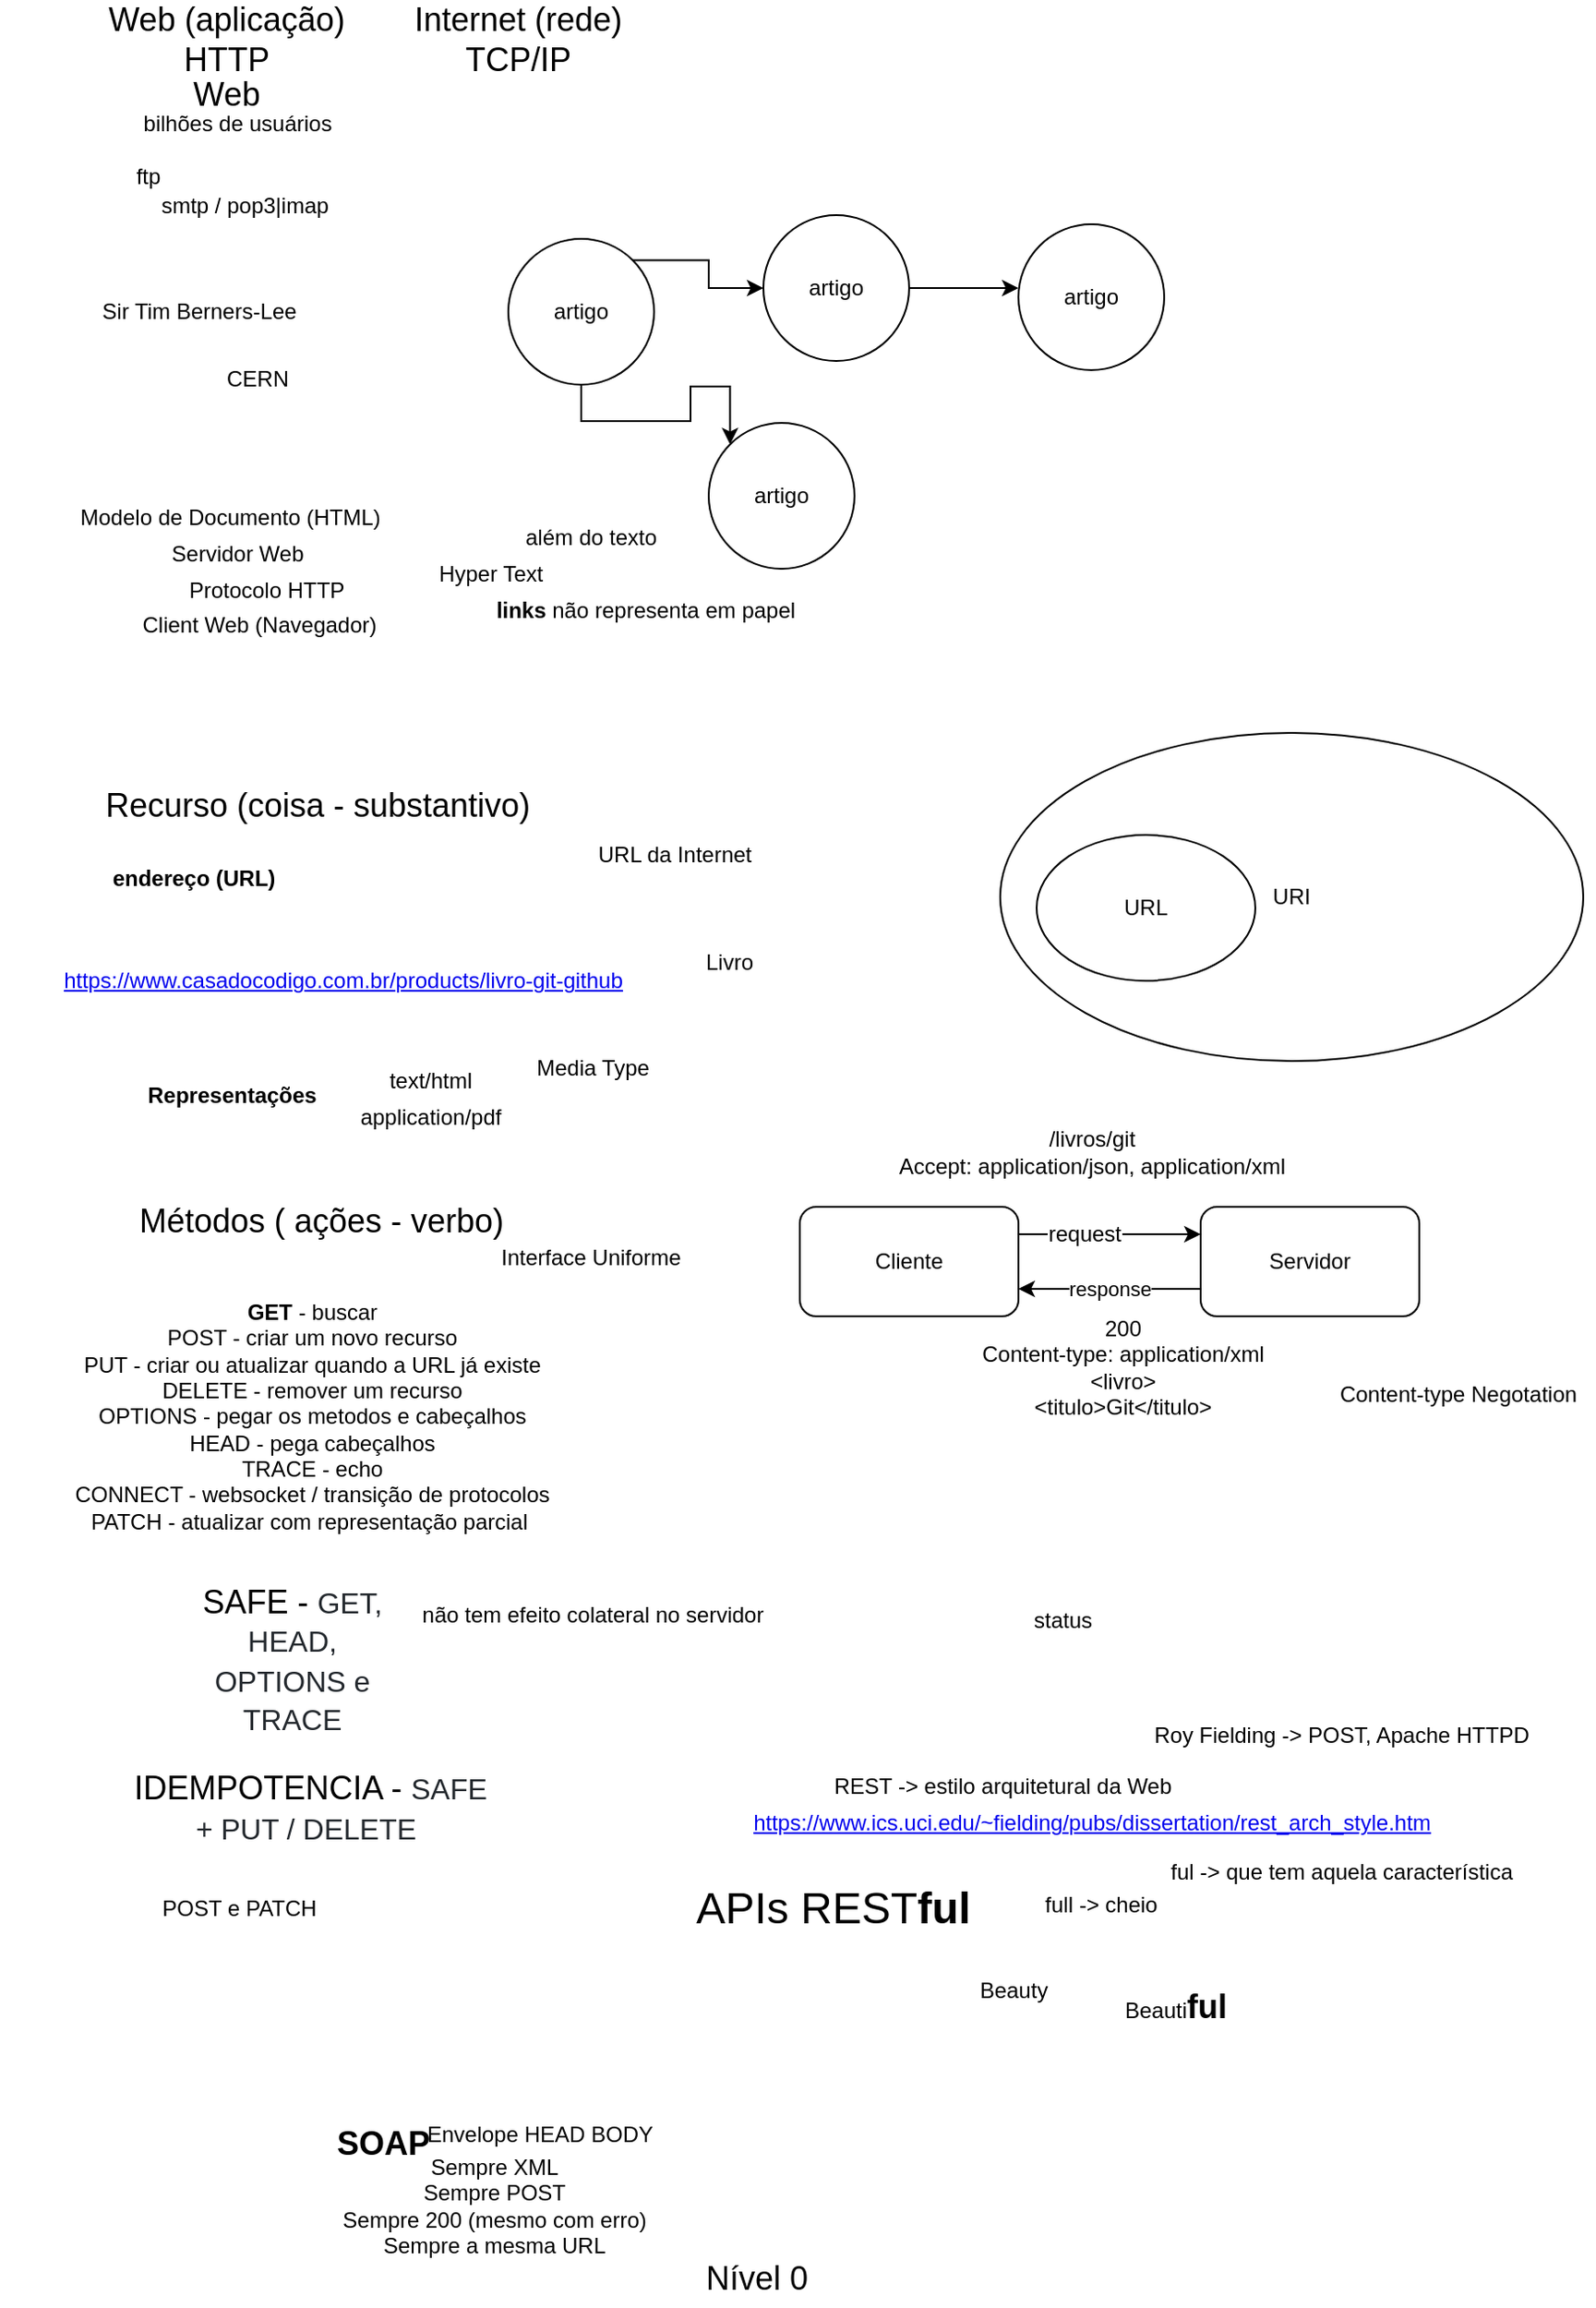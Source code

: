 <mxfile version="12.9.6" type="device"><diagram id="NgQXQekOn5Z2WL9wLojy" name="Page-1"><mxGraphModel dx="1718" dy="448" grid="1" gridSize="10" guides="1" tooltips="1" connect="1" arrows="1" fold="1" page="1" pageScale="1" pageWidth="850" pageHeight="1100" math="0" shadow="0"><root><mxCell id="0"/><mxCell id="1" parent="0"/><mxCell id="wbx8_XmFRSw6jF5A3NlM-41" value="URI" style="ellipse;whiteSpace=wrap;html=1;" vertex="1" parent="1"><mxGeometry x="530" y="430" width="320" height="180" as="geometry"/></mxCell><mxCell id="wbx8_XmFRSw6jF5A3NlM-1" value="&lt;font style=&quot;font-size: 18px&quot;&gt;Web (aplicação)&lt;br&gt;HTTP&lt;br&gt;&lt;/font&gt;" style="text;html=1;align=center;verticalAlign=middle;resizable=0;points=[];autosize=1;" vertex="1" parent="1"><mxGeometry x="30" y="30" width="150" height="40" as="geometry"/></mxCell><mxCell id="wbx8_XmFRSw6jF5A3NlM-2" value="&lt;font style=&quot;font-size: 18px&quot;&gt;Internet (rede)&lt;br&gt;TCP/IP&lt;br&gt;&lt;/font&gt;" style="text;html=1;align=center;verticalAlign=middle;resizable=0;points=[];autosize=1;" vertex="1" parent="1"><mxGeometry x="200" y="30" width="130" height="40" as="geometry"/></mxCell><mxCell id="wbx8_XmFRSw6jF5A3NlM-4" value="ftp" style="text;html=1;align=center;verticalAlign=middle;resizable=0;points=[];autosize=1;" vertex="1" parent="1"><mxGeometry x="47" y="115" width="30" height="20" as="geometry"/></mxCell><mxCell id="wbx8_XmFRSw6jF5A3NlM-5" value="smtp / pop3|imap" style="text;html=1;align=center;verticalAlign=middle;resizable=0;points=[];autosize=1;" vertex="1" parent="1"><mxGeometry x="60" y="131" width="110" height="20" as="geometry"/></mxCell><mxCell id="wbx8_XmFRSw6jF5A3NlM-6" value="bilhões de usuários" style="text;html=1;align=center;verticalAlign=middle;resizable=0;points=[];autosize=1;" vertex="1" parent="1"><mxGeometry x="51" y="86" width="120" height="20" as="geometry"/></mxCell><mxCell id="wbx8_XmFRSw6jF5A3NlM-7" value="Sir Tim Berners-Lee" style="text;html=1;align=center;verticalAlign=middle;resizable=0;points=[];autosize=1;" vertex="1" parent="1"><mxGeometry x="30" y="189" width="120" height="20" as="geometry"/></mxCell><mxCell id="wbx8_XmFRSw6jF5A3NlM-8" value="CERN" style="text;html=1;align=center;verticalAlign=middle;resizable=0;points=[];autosize=1;" vertex="1" parent="1"><mxGeometry x="97" y="226" width="50" height="20" as="geometry"/></mxCell><mxCell id="wbx8_XmFRSw6jF5A3NlM-12" style="edgeStyle=orthogonalEdgeStyle;rounded=0;orthogonalLoop=1;jettySize=auto;html=1;exitX=1;exitY=0;exitDx=0;exitDy=0;" edge="1" parent="1" source="wbx8_XmFRSw6jF5A3NlM-9" target="wbx8_XmFRSw6jF5A3NlM-10"><mxGeometry relative="1" as="geometry"/></mxCell><mxCell id="wbx8_XmFRSw6jF5A3NlM-13" style="edgeStyle=orthogonalEdgeStyle;rounded=0;orthogonalLoop=1;jettySize=auto;html=1;exitX=0.5;exitY=1;exitDx=0;exitDy=0;entryX=0;entryY=0;entryDx=0;entryDy=0;" edge="1" parent="1" source="wbx8_XmFRSw6jF5A3NlM-9" target="wbx8_XmFRSw6jF5A3NlM-11"><mxGeometry relative="1" as="geometry"/></mxCell><mxCell id="wbx8_XmFRSw6jF5A3NlM-9" value="artigo" style="ellipse;whiteSpace=wrap;html=1;aspect=fixed;" vertex="1" parent="1"><mxGeometry x="260" y="159" width="80" height="80" as="geometry"/></mxCell><mxCell id="wbx8_XmFRSw6jF5A3NlM-14" style="edgeStyle=orthogonalEdgeStyle;rounded=0;orthogonalLoop=1;jettySize=auto;html=1;exitX=1;exitY=0.5;exitDx=0;exitDy=0;" edge="1" parent="1" source="wbx8_XmFRSw6jF5A3NlM-10"><mxGeometry relative="1" as="geometry"><mxPoint x="540" y="186" as="targetPoint"/></mxGeometry></mxCell><mxCell id="wbx8_XmFRSw6jF5A3NlM-10" value="artigo" style="ellipse;whiteSpace=wrap;html=1;aspect=fixed;" vertex="1" parent="1"><mxGeometry x="400" y="146" width="80" height="80" as="geometry"/></mxCell><mxCell id="wbx8_XmFRSw6jF5A3NlM-11" value="artigo" style="ellipse;whiteSpace=wrap;html=1;aspect=fixed;" vertex="1" parent="1"><mxGeometry x="370" y="260" width="80" height="80" as="geometry"/></mxCell><mxCell id="wbx8_XmFRSw6jF5A3NlM-15" value="&lt;font style=&quot;font-size: 18px&quot;&gt;Web&lt;/font&gt;" style="text;html=1;align=center;verticalAlign=middle;resizable=0;points=[];autosize=1;" vertex="1" parent="1"><mxGeometry x="80" y="70" width="50" height="20" as="geometry"/></mxCell><mxCell id="wbx8_XmFRSw6jF5A3NlM-16" value="artigo" style="ellipse;whiteSpace=wrap;html=1;aspect=fixed;" vertex="1" parent="1"><mxGeometry x="540" y="151" width="80" height="80" as="geometry"/></mxCell><mxCell id="wbx8_XmFRSw6jF5A3NlM-17" value="Modelo de Documento (HTML)" style="text;html=1;align=center;verticalAlign=middle;resizable=0;points=[];autosize=1;" vertex="1" parent="1"><mxGeometry x="17" y="302" width="180" height="20" as="geometry"/></mxCell><mxCell id="wbx8_XmFRSw6jF5A3NlM-18" value="Servidor Web" style="text;html=1;align=center;verticalAlign=middle;resizable=0;points=[];autosize=1;" vertex="1" parent="1"><mxGeometry x="66" y="322" width="90" height="20" as="geometry"/></mxCell><mxCell id="wbx8_XmFRSw6jF5A3NlM-21" value="Client Web (Navegador)" style="text;html=1;align=center;verticalAlign=middle;resizable=0;points=[];autosize=1;" vertex="1" parent="1"><mxGeometry x="53" y="361" width="140" height="20" as="geometry"/></mxCell><mxCell id="wbx8_XmFRSw6jF5A3NlM-24" value="Protocolo HTTP" style="text;html=1;align=center;verticalAlign=middle;resizable=0;points=[];autosize=1;" vertex="1" parent="1"><mxGeometry x="77" y="342" width="100" height="20" as="geometry"/></mxCell><mxCell id="wbx8_XmFRSw6jF5A3NlM-25" value="Hyper Text" style="text;html=1;align=center;verticalAlign=middle;resizable=0;points=[];autosize=1;" vertex="1" parent="1"><mxGeometry x="215" y="333" width="70" height="20" as="geometry"/></mxCell><mxCell id="wbx8_XmFRSw6jF5A3NlM-26" value="além do texto" style="text;html=1;align=center;verticalAlign=middle;resizable=0;points=[];autosize=1;" vertex="1" parent="1"><mxGeometry x="260" y="313" width="90" height="20" as="geometry"/></mxCell><mxCell id="wbx8_XmFRSw6jF5A3NlM-27" value="&lt;b&gt;links&lt;/b&gt; não representa em papel" style="text;html=1;align=center;verticalAlign=middle;resizable=0;points=[];autosize=1;" vertex="1" parent="1"><mxGeometry x="245" y="353" width="180" height="20" as="geometry"/></mxCell><mxCell id="wbx8_XmFRSw6jF5A3NlM-29" value="&lt;font style=&quot;font-size: 18px&quot;&gt;Recurso (coisa - substantivo)&lt;/font&gt;" style="text;html=1;align=center;verticalAlign=middle;resizable=0;points=[];autosize=1;" vertex="1" parent="1"><mxGeometry x="30" y="460" width="250" height="20" as="geometry"/></mxCell><mxCell id="wbx8_XmFRSw6jF5A3NlM-30" value="&lt;b&gt;endereço (URL)&lt;/b&gt;" style="text;html=1;align=center;verticalAlign=middle;resizable=0;points=[];autosize=1;" vertex="1" parent="1"><mxGeometry x="37" y="500" width="100" height="20" as="geometry"/></mxCell><mxCell id="wbx8_XmFRSw6jF5A3NlM-31" value="URL da Internet" style="text;html=1;align=center;verticalAlign=middle;resizable=0;points=[];autosize=1;" vertex="1" parent="1"><mxGeometry x="301" y="487" width="100" height="20" as="geometry"/></mxCell><mxCell id="wbx8_XmFRSw6jF5A3NlM-35" value="&lt;a href=&quot;https://www.casadocodigo.com.br/products/livro-git-github&quot;&gt;https://www.casadocodigo.com.br/products/livro-git-github&lt;/a&gt;" style="text;html=1;align=center;verticalAlign=middle;resizable=0;points=[];autosize=1;" vertex="1" parent="1"><mxGeometry x="9" y="556" width="320" height="20" as="geometry"/></mxCell><mxCell id="wbx8_XmFRSw6jF5A3NlM-36" value="Livro" style="text;html=1;align=center;verticalAlign=middle;resizable=0;points=[];autosize=1;" vertex="1" parent="1"><mxGeometry x="361" y="546" width="40" height="20" as="geometry"/></mxCell><mxCell id="wbx8_XmFRSw6jF5A3NlM-37" value="&lt;b&gt;Representações&lt;/b&gt;" style="text;html=1;align=center;verticalAlign=middle;resizable=0;points=[];autosize=1;" vertex="1" parent="1"><mxGeometry x="53" y="619" width="110" height="20" as="geometry"/></mxCell><mxCell id="wbx8_XmFRSw6jF5A3NlM-38" value="text/html" style="text;html=1;align=center;verticalAlign=middle;resizable=0;points=[];autosize=1;" vertex="1" parent="1"><mxGeometry x="187" y="611" width="60" height="20" as="geometry"/></mxCell><mxCell id="wbx8_XmFRSw6jF5A3NlM-39" value="Media Type" style="text;html=1;align=center;verticalAlign=middle;resizable=0;points=[];autosize=1;" vertex="1" parent="1"><mxGeometry x="266" y="604" width="80" height="20" as="geometry"/></mxCell><mxCell id="wbx8_XmFRSw6jF5A3NlM-40" value="URL" style="ellipse;whiteSpace=wrap;html=1;" vertex="1" parent="1"><mxGeometry x="550" y="486" width="120" height="80" as="geometry"/></mxCell><mxCell id="wbx8_XmFRSw6jF5A3NlM-42" value="application/pdf" style="text;html=1;align=center;verticalAlign=middle;resizable=0;points=[];autosize=1;" vertex="1" parent="1"><mxGeometry x="172" y="631" width="90" height="20" as="geometry"/></mxCell><mxCell id="wbx8_XmFRSw6jF5A3NlM-47" value="&lt;font style=&quot;font-size: 18px&quot;&gt;Métodos ( ações - verbo)&lt;/font&gt;" style="text;html=1;align=center;verticalAlign=middle;resizable=0;points=[];autosize=1;" vertex="1" parent="1"><mxGeometry x="47" y="688" width="220" height="20" as="geometry"/></mxCell><mxCell id="wbx8_XmFRSw6jF5A3NlM-48" value="&lt;b&gt;GET&lt;/b&gt; - buscar&lt;br&gt;POST - criar um novo recurso&lt;br&gt;PUT - criar ou atualizar quando a URL já existe&lt;br&gt;DELETE - remover um recurso&lt;br&gt;OPTIONS - pegar os metodos e cabeçalhos&lt;br&gt;HEAD - pega cabeçalhos&lt;br&gt;TRACE - echo&lt;br&gt;CONNECT - websocket / transição de protocolos&lt;br&gt;PATCH - atualizar com representação parcial&amp;nbsp;" style="text;html=1;align=center;verticalAlign=middle;resizable=0;points=[];autosize=1;" vertex="1" parent="1"><mxGeometry x="12" y="740" width="280" height="130" as="geometry"/></mxCell><mxCell id="wbx8_XmFRSw6jF5A3NlM-49" value="Interface Uniforme" style="text;html=1;align=center;verticalAlign=middle;resizable=0;points=[];autosize=1;" vertex="1" parent="1"><mxGeometry x="250" y="708" width="110" height="20" as="geometry"/></mxCell><mxCell id="wbx8_XmFRSw6jF5A3NlM-53" style="edgeStyle=orthogonalEdgeStyle;rounded=0;orthogonalLoop=1;jettySize=auto;html=1;exitX=1;exitY=0.25;exitDx=0;exitDy=0;entryX=0;entryY=0.25;entryDx=0;entryDy=0;" edge="1" parent="1" source="wbx8_XmFRSw6jF5A3NlM-51" target="wbx8_XmFRSw6jF5A3NlM-52"><mxGeometry relative="1" as="geometry"/></mxCell><mxCell id="wbx8_XmFRSw6jF5A3NlM-55" value="request" style="text;html=1;align=center;verticalAlign=middle;resizable=0;points=[];labelBackgroundColor=#ffffff;" vertex="1" connectable="0" parent="wbx8_XmFRSw6jF5A3NlM-53"><mxGeometry x="-0.28" relative="1" as="geometry"><mxPoint as="offset"/></mxGeometry></mxCell><mxCell id="wbx8_XmFRSw6jF5A3NlM-51" value="Cliente" style="rounded=1;whiteSpace=wrap;html=1;" vertex="1" parent="1"><mxGeometry x="420" y="690" width="120" height="60" as="geometry"/></mxCell><mxCell id="wbx8_XmFRSw6jF5A3NlM-54" value="response" style="edgeStyle=orthogonalEdgeStyle;rounded=0;orthogonalLoop=1;jettySize=auto;html=1;exitX=0;exitY=0.75;exitDx=0;exitDy=0;entryX=1;entryY=0.75;entryDx=0;entryDy=0;" edge="1" parent="1" source="wbx8_XmFRSw6jF5A3NlM-52" target="wbx8_XmFRSw6jF5A3NlM-51"><mxGeometry relative="1" as="geometry"/></mxCell><mxCell id="wbx8_XmFRSw6jF5A3NlM-52" value="Servidor" style="rounded=1;whiteSpace=wrap;html=1;" vertex="1" parent="1"><mxGeometry x="640" y="690" width="120" height="60" as="geometry"/></mxCell><mxCell id="wbx8_XmFRSw6jF5A3NlM-59" value="&lt;font style=&quot;font-size: 18px&quot;&gt;SAFE -&amp;nbsp;&lt;span style=&quot;color: rgb(36 , 41 , 46) ; font-family: , &amp;#34;blinkmacsystemfont&amp;#34; , &amp;#34;segoe ui&amp;#34; , &amp;#34;helvetica&amp;#34; , &amp;#34;arial&amp;#34; , sans-serif , &amp;#34;apple color emoji&amp;#34; , &amp;#34;segoe ui emoji&amp;#34; ; font-size: 16px ; white-space: normal ; background-color: rgb(255 , 255 , 255)&quot;&gt;GET, HEAD, OPTIONS e TRACE&lt;/span&gt;&lt;br&gt;&amp;nbsp;&lt;/font&gt;" style="text;html=1;align=center;verticalAlign=middle;resizable=0;points=[];autosize=1;" vertex="1" parent="1"><mxGeometry x="-19" y="930" width="320" height="40" as="geometry"/></mxCell><mxCell id="wbx8_XmFRSw6jF5A3NlM-60" value="&lt;font style=&quot;font-size: 18px&quot;&gt;IDEMPOTENCIA - &lt;/font&gt;&lt;font&gt;&lt;font color=&quot;#24292e&quot;&gt;&lt;span style=&quot;font-size: 16px ; white-space: normal ; background-color: rgb(255 , 255 , 255)&quot;&gt;SAFE + PUT / DELETE&lt;/span&gt;&lt;/font&gt;&lt;span style=&quot;font-size: 18px&quot;&gt;&amp;nbsp;&lt;/span&gt;&lt;/font&gt;" style="text;html=1;align=center;verticalAlign=middle;resizable=0;points=[];autosize=1;" vertex="1" parent="1"><mxGeometry x="-19" y="1010" width="340" height="20" as="geometry"/></mxCell><mxCell id="wbx8_XmFRSw6jF5A3NlM-61" value="POST e PATCH" style="text;html=1;align=center;verticalAlign=middle;resizable=0;points=[];autosize=1;" vertex="1" parent="1"><mxGeometry x="62" y="1065" width="100" height="20" as="geometry"/></mxCell><mxCell id="wbx8_XmFRSw6jF5A3NlM-62" value="não tem efeito colateral no servidor" style="text;html=1;align=center;verticalAlign=middle;resizable=0;points=[];autosize=1;" vertex="1" parent="1"><mxGeometry x="206" y="904" width="200" height="20" as="geometry"/></mxCell><mxCell id="wbx8_XmFRSw6jF5A3NlM-63" value="/livros/git&lt;br&gt;Accept: application/json, application/xml" style="text;html=1;align=center;verticalAlign=middle;resizable=0;points=[];autosize=1;" vertex="1" parent="1"><mxGeometry x="465" y="645" width="230" height="30" as="geometry"/></mxCell><mxCell id="wbx8_XmFRSw6jF5A3NlM-64" value="200&lt;br&gt;Content-type: application/xml&lt;br&gt;&amp;lt;livro&amp;gt;&lt;br&gt;&amp;lt;titulo&amp;gt;Git&amp;lt;/titulo&amp;gt;&lt;br&gt;" style="text;html=1;align=center;verticalAlign=middle;resizable=0;points=[];autosize=1;" vertex="1" parent="1"><mxGeometry x="512" y="748" width="170" height="60" as="geometry"/></mxCell><mxCell id="wbx8_XmFRSw6jF5A3NlM-65" value="Content-type Negotation" style="text;html=1;align=center;verticalAlign=middle;resizable=0;points=[];autosize=1;" vertex="1" parent="1"><mxGeometry x="706" y="783" width="150" height="20" as="geometry"/></mxCell><mxCell id="wbx8_XmFRSw6jF5A3NlM-66" value="status" style="text;html=1;align=center;verticalAlign=middle;resizable=0;points=[];autosize=1;" vertex="1" parent="1"><mxGeometry x="539" y="907" width="50" height="20" as="geometry"/></mxCell><mxCell id="wbx8_XmFRSw6jF5A3NlM-67" value="REST -&amp;gt; estilo arquitetural da Web" style="text;html=1;align=center;verticalAlign=middle;resizable=0;points=[];autosize=1;" vertex="1" parent="1"><mxGeometry x="431" y="998" width="200" height="20" as="geometry"/></mxCell><mxCell id="wbx8_XmFRSw6jF5A3NlM-68" value="Roy Fielding -&amp;gt; POST, Apache HTTPD" style="text;html=1;align=center;verticalAlign=middle;resizable=0;points=[];autosize=1;" vertex="1" parent="1"><mxGeometry x="607" y="970" width="220" height="20" as="geometry"/></mxCell><mxCell id="wbx8_XmFRSw6jF5A3NlM-69" value="&lt;a href=&quot;https://www.ics.uci.edu/~fielding/pubs/dissertation/rest_arch_style.htm&quot;&gt;https://www.ics.uci.edu/~fielding/pubs/dissertation/rest_arch_style.htm&lt;/a&gt;" style="text;html=1;align=center;verticalAlign=middle;resizable=0;points=[];autosize=1;" vertex="1" parent="1"><mxGeometry x="385" y="1018" width="390" height="20" as="geometry"/></mxCell><mxCell id="wbx8_XmFRSw6jF5A3NlM-70" value="&lt;font style=&quot;font-size: 24px&quot;&gt;APIs REST&lt;b&gt;ful&lt;/b&gt;&lt;/font&gt;" style="text;html=1;align=center;verticalAlign=middle;resizable=0;points=[];autosize=1;" vertex="1" parent="1"><mxGeometry x="353" y="1065" width="170" height="20" as="geometry"/></mxCell><mxCell id="wbx8_XmFRSw6jF5A3NlM-71" value="full -&amp;gt; cheio" style="text;html=1;align=center;verticalAlign=middle;resizable=0;points=[];autosize=1;" vertex="1" parent="1"><mxGeometry x="545" y="1063" width="80" height="20" as="geometry"/></mxCell><mxCell id="wbx8_XmFRSw6jF5A3NlM-72" value="ful -&amp;gt; que tem aquela característica" style="text;html=1;align=center;verticalAlign=middle;resizable=0;points=[];autosize=1;" vertex="1" parent="1"><mxGeometry x="617" y="1045" width="200" height="20" as="geometry"/></mxCell><mxCell id="wbx8_XmFRSw6jF5A3NlM-73" value="Beauty" style="text;html=1;align=center;verticalAlign=middle;resizable=0;points=[];autosize=1;" vertex="1" parent="1"><mxGeometry x="512" y="1110" width="50" height="20" as="geometry"/></mxCell><mxCell id="wbx8_XmFRSw6jF5A3NlM-76" value="Beauti&lt;b&gt;&lt;font style=&quot;font-size: 18px&quot;&gt;ful&lt;/font&gt;&lt;/b&gt;" style="text;html=1;align=center;verticalAlign=middle;resizable=0;points=[];autosize=1;" vertex="1" parent="1"><mxGeometry x="591" y="1119" width="70" height="20" as="geometry"/></mxCell><mxCell id="wbx8_XmFRSw6jF5A3NlM-77" value="SOAP" style="text;html=1;align=center;verticalAlign=middle;resizable=0;points=[];autosize=1;fontStyle=1;fontSize=18;" vertex="1" parent="1"><mxGeometry x="156" y="1189" width="70" height="30" as="geometry"/></mxCell><mxCell id="wbx8_XmFRSw6jF5A3NlM-78" value="Envelope HEAD BODY" style="text;html=1;align=center;verticalAlign=middle;resizable=0;points=[];autosize=1;" vertex="1" parent="1"><mxGeometry x="207" y="1189" width="140" height="20" as="geometry"/></mxCell><mxCell id="wbx8_XmFRSw6jF5A3NlM-79" value="Sempre XML&lt;br&gt;Sempre POST&lt;br&gt;Sempre 200 (mesmo com erro)&lt;br&gt;Sempre a mesma URL" style="text;html=1;align=center;verticalAlign=middle;resizable=0;points=[];autosize=1;" vertex="1" parent="1"><mxGeometry x="162" y="1208" width="180" height="60" as="geometry"/></mxCell><mxCell id="wbx8_XmFRSw6jF5A3NlM-80" value="Nível 0" style="text;html=1;align=center;verticalAlign=middle;resizable=0;points=[];autosize=1;fontSize=18;" vertex="1" parent="1"><mxGeometry x="361" y="1263" width="70" height="30" as="geometry"/></mxCell></root></mxGraphModel></diagram></mxfile>